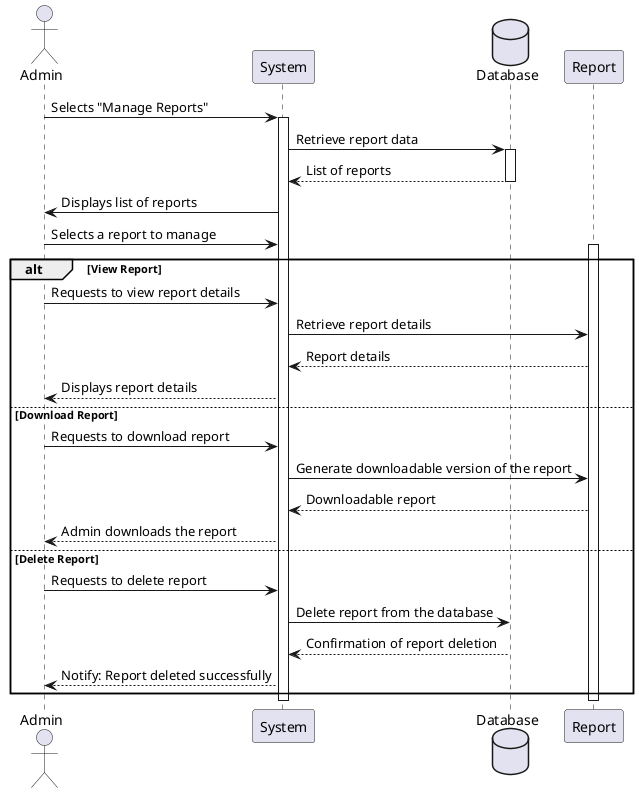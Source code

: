 @startuml
actor Admin as Admin
participant "System" as System
database Database as DB
participant "Report" as Report

Admin -> System: Selects "Manage Reports"
activate System

System -> DB: Retrieve report data
activate DB
DB --> System: List of reports
deactivate DB

System -> Admin: Displays list of reports
Admin -> System: Selects a report to manage
activate Report

alt View Report
  Admin -> System: Requests to view report details
  System -> Report: Retrieve report details
  Report --> System: Report details
  System --> Admin: Displays report details
else Download Report
  Admin -> System: Requests to download report
  System -> Report: Generate downloadable version of the report
  Report --> System: Downloadable report
  System --> Admin: Admin downloads the report
else Delete Report
  Admin -> System: Requests to delete report
  System -> DB: Delete report from the database
  DB --> System: Confirmation of report deletion
  System --> Admin: Notify: Report deleted successfully
end

deactivate Report
deactivate System
@enduml
